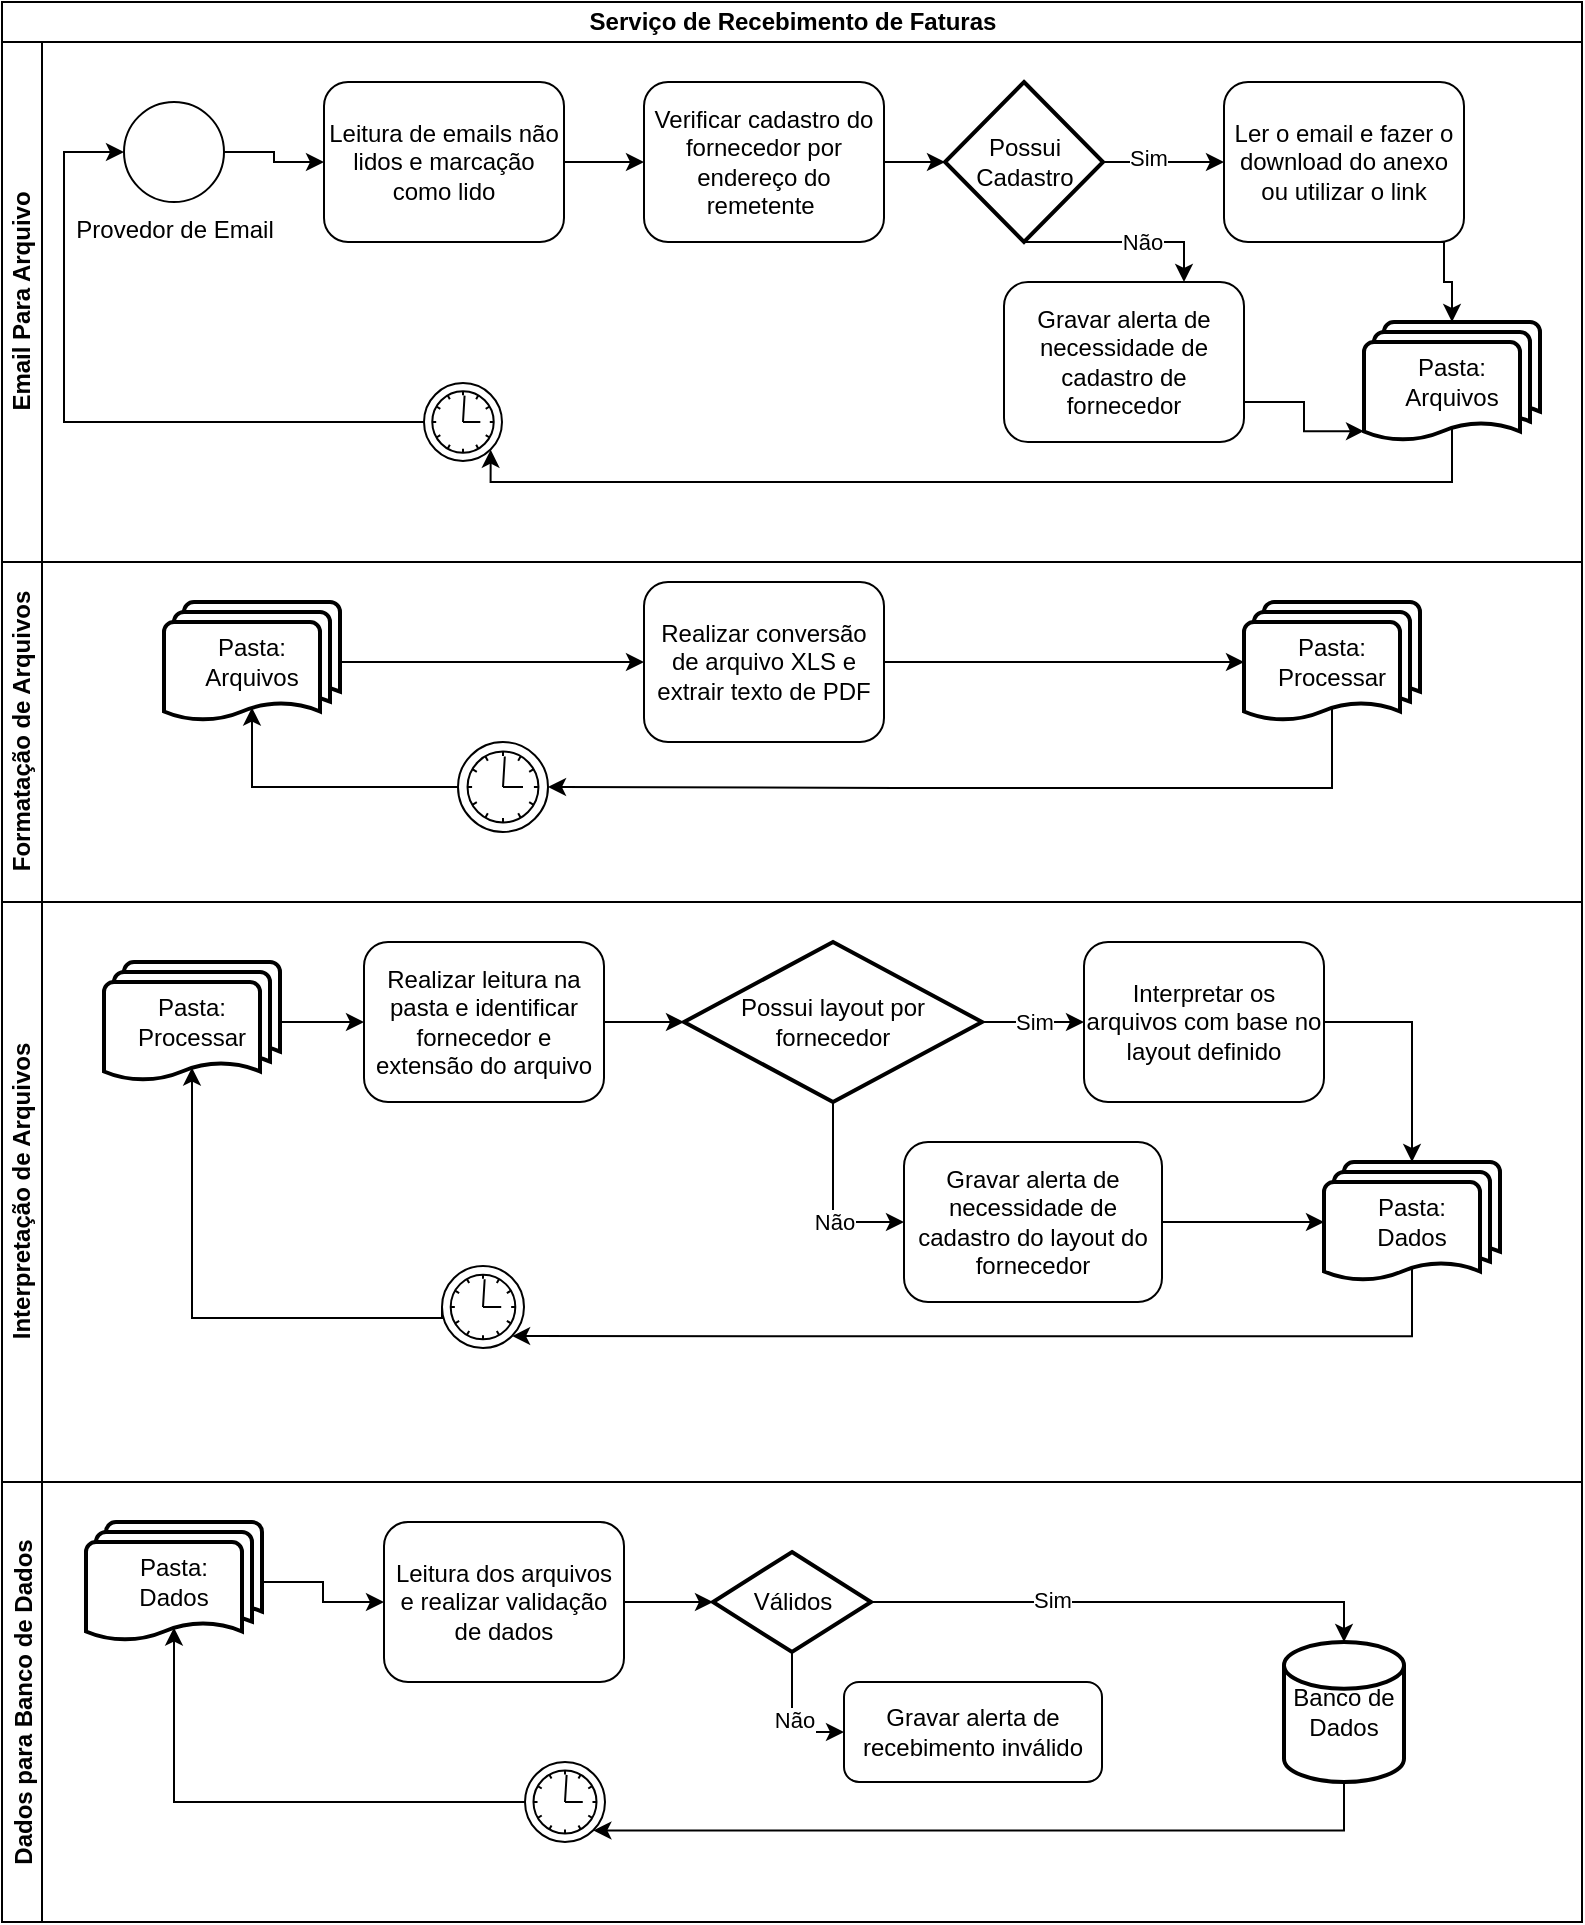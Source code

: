 <mxfile version="14.1.1" type="device"><diagram id="hYkXlL78cRr_2Zj-P2HV" name="Page-1"><mxGraphModel dx="1422" dy="737" grid="1" gridSize="10" guides="1" tooltips="1" connect="1" arrows="1" fold="1" page="1" pageScale="1" pageWidth="827" pageHeight="1169" math="0" shadow="0"><root><mxCell id="0"/><mxCell id="1" parent="0"/><mxCell id="gI2db2sS0Yq4tsDedDrH-5" value="Serviço de Recebimento de Faturas" style="swimlane;html=1;childLayout=stackLayout;resizeParent=1;resizeParentMax=0;horizontal=1;startSize=20;horizontalStack=0;" parent="1" vertex="1"><mxGeometry x="19" y="40" width="790" height="740" as="geometry"/></mxCell><object label="Email Para Arquivo" id="gI2db2sS0Yq4tsDedDrH-6"><mxCell style="swimlane;html=1;startSize=20;horizontal=0;" parent="gI2db2sS0Yq4tsDedDrH-5" vertex="1"><mxGeometry y="20" width="790" height="260" as="geometry"/></mxCell></object><mxCell id="gI2db2sS0Yq4tsDedDrH-22" style="edgeStyle=orthogonalEdgeStyle;rounded=0;orthogonalLoop=1;jettySize=auto;html=1;exitX=1;exitY=0.5;exitDx=0;exitDy=0;entryX=0;entryY=0.5;entryDx=0;entryDy=0;" parent="gI2db2sS0Yq4tsDedDrH-6" source="gI2db2sS0Yq4tsDedDrH-12" target="gI2db2sS0Yq4tsDedDrH-15" edge="1"><mxGeometry relative="1" as="geometry"/></mxCell><mxCell id="gI2db2sS0Yq4tsDedDrH-12" value="Leitura de emails não lidos e marcação como lido" style="html=1;whiteSpace=wrap;rounded=1;dropTarget=0;" parent="gI2db2sS0Yq4tsDedDrH-6" vertex="1"><mxGeometry x="161" y="20" width="120" height="80" as="geometry"/></mxCell><mxCell id="gI2db2sS0Yq4tsDedDrH-80" style="edgeStyle=orthogonalEdgeStyle;rounded=0;orthogonalLoop=1;jettySize=auto;html=1;exitX=1;exitY=0.5;exitDx=0;exitDy=0;entryX=0;entryY=0.5;entryDx=0;entryDy=0;" parent="gI2db2sS0Yq4tsDedDrH-6" source="gI2db2sS0Yq4tsDedDrH-14" target="gI2db2sS0Yq4tsDedDrH-12" edge="1"><mxGeometry relative="1" as="geometry"/></mxCell><mxCell id="gI2db2sS0Yq4tsDedDrH-14" value="Provedor de Email" style="shape=mxgraph.bpmn.shape;html=1;verticalLabelPosition=bottom;labelBackgroundColor=#ffffff;verticalAlign=top;align=center;perimeter=ellipsePerimeter;outlineConnect=0;outline=standard;symbol=general;" parent="gI2db2sS0Yq4tsDedDrH-6" vertex="1"><mxGeometry x="61" y="30" width="50" height="50" as="geometry"/></mxCell><mxCell id="gI2db2sS0Yq4tsDedDrH-23" style="edgeStyle=orthogonalEdgeStyle;rounded=0;orthogonalLoop=1;jettySize=auto;html=1;exitX=1;exitY=0.5;exitDx=0;exitDy=0;entryX=0;entryY=0.5;entryDx=0;entryDy=0;entryPerimeter=0;" parent="gI2db2sS0Yq4tsDedDrH-6" source="gI2db2sS0Yq4tsDedDrH-15" target="gI2db2sS0Yq4tsDedDrH-16" edge="1"><mxGeometry relative="1" as="geometry"/></mxCell><mxCell id="gI2db2sS0Yq4tsDedDrH-15" value="Verificar cadastro do fornecedor por endereço do remetente&amp;nbsp;" style="shape=ext;rounded=1;html=1;whiteSpace=wrap;" parent="gI2db2sS0Yq4tsDedDrH-6" vertex="1"><mxGeometry x="321" y="20" width="120" height="80" as="geometry"/></mxCell><mxCell id="gI2db2sS0Yq4tsDedDrH-24" style="edgeStyle=orthogonalEdgeStyle;rounded=0;orthogonalLoop=1;jettySize=auto;html=1;exitX=1;exitY=0.5;exitDx=0;exitDy=0;exitPerimeter=0;entryX=0;entryY=0.5;entryDx=0;entryDy=0;" parent="gI2db2sS0Yq4tsDedDrH-6" source="gI2db2sS0Yq4tsDedDrH-16" target="gI2db2sS0Yq4tsDedDrH-18" edge="1"><mxGeometry relative="1" as="geometry"/></mxCell><mxCell id="gI2db2sS0Yq4tsDedDrH-34" value="Sim" style="edgeLabel;html=1;align=center;verticalAlign=middle;resizable=0;points=[];" parent="gI2db2sS0Yq4tsDedDrH-24" vertex="1" connectable="0"><mxGeometry x="-0.259" y="2" relative="1" as="geometry"><mxPoint as="offset"/></mxGeometry></mxCell><mxCell id="gI2db2sS0Yq4tsDedDrH-85" style="edgeStyle=orthogonalEdgeStyle;rounded=0;orthogonalLoop=1;jettySize=auto;html=1;exitX=0.5;exitY=1;exitDx=0;exitDy=0;exitPerimeter=0;entryX=0.75;entryY=0;entryDx=0;entryDy=0;" parent="gI2db2sS0Yq4tsDedDrH-6" source="gI2db2sS0Yq4tsDedDrH-16" target="gI2db2sS0Yq4tsDedDrH-17" edge="1"><mxGeometry relative="1" as="geometry"><Array as="points"><mxPoint x="591" y="100"/></Array></mxGeometry></mxCell><mxCell id="gI2db2sS0Yq4tsDedDrH-86" value="Não" style="edgeLabel;html=1;align=center;verticalAlign=middle;resizable=0;points=[];" parent="gI2db2sS0Yq4tsDedDrH-85" vertex="1" connectable="0"><mxGeometry x="0.18" relative="1" as="geometry"><mxPoint as="offset"/></mxGeometry></mxCell><mxCell id="gI2db2sS0Yq4tsDedDrH-16" value="Possui Cadastro" style="strokeWidth=2;html=1;shape=mxgraph.flowchart.decision;whiteSpace=wrap;" parent="gI2db2sS0Yq4tsDedDrH-6" vertex="1"><mxGeometry x="471.5" y="20" width="79" height="80" as="geometry"/></mxCell><mxCell id="ADy_jQKteNwVRjTH2yq2-2" style="edgeStyle=orthogonalEdgeStyle;rounded=0;orthogonalLoop=1;jettySize=auto;html=1;exitX=1;exitY=0.75;exitDx=0;exitDy=0;entryX=0;entryY=0.91;entryDx=0;entryDy=0;entryPerimeter=0;" edge="1" parent="gI2db2sS0Yq4tsDedDrH-6" source="gI2db2sS0Yq4tsDedDrH-17" target="gI2db2sS0Yq4tsDedDrH-20"><mxGeometry relative="1" as="geometry"/></mxCell><mxCell id="gI2db2sS0Yq4tsDedDrH-17" value="Gravar alerta de necessidade de cadastro de fornecedor" style="shape=ext;rounded=1;html=1;whiteSpace=wrap;" parent="gI2db2sS0Yq4tsDedDrH-6" vertex="1"><mxGeometry x="501" y="120" width="120" height="80" as="geometry"/></mxCell><mxCell id="gI2db2sS0Yq4tsDedDrH-25" style="edgeStyle=orthogonalEdgeStyle;rounded=0;orthogonalLoop=1;jettySize=auto;html=1;exitX=0.75;exitY=1;exitDx=0;exitDy=0;entryX=0.5;entryY=0;entryDx=0;entryDy=0;entryPerimeter=0;" parent="gI2db2sS0Yq4tsDedDrH-6" source="gI2db2sS0Yq4tsDedDrH-18" target="gI2db2sS0Yq4tsDedDrH-20" edge="1"><mxGeometry relative="1" as="geometry"><Array as="points"><mxPoint x="721" y="100"/><mxPoint x="721" y="120"/><mxPoint x="725" y="120"/></Array></mxGeometry></mxCell><mxCell id="gI2db2sS0Yq4tsDedDrH-18" value="Ler o email e fazer o download do anexo ou utilizar o link" style="shape=ext;rounded=1;html=1;whiteSpace=wrap;" parent="gI2db2sS0Yq4tsDedDrH-6" vertex="1"><mxGeometry x="611" y="20" width="120" height="80" as="geometry"/></mxCell><mxCell id="gI2db2sS0Yq4tsDedDrH-83" style="edgeStyle=orthogonalEdgeStyle;rounded=0;orthogonalLoop=1;jettySize=auto;html=1;exitX=0.5;exitY=0.88;exitDx=0;exitDy=0;exitPerimeter=0;entryX=0.855;entryY=0.855;entryDx=0;entryDy=0;entryPerimeter=0;" parent="gI2db2sS0Yq4tsDedDrH-6" source="gI2db2sS0Yq4tsDedDrH-20" target="gI2db2sS0Yq4tsDedDrH-13" edge="1"><mxGeometry relative="1" as="geometry"><Array as="points"><mxPoint x="725" y="220"/><mxPoint x="244" y="220"/></Array></mxGeometry></mxCell><mxCell id="gI2db2sS0Yq4tsDedDrH-20" value="Pasta: &lt;br&gt;Arquivos" style="strokeWidth=2;html=1;shape=mxgraph.flowchart.multi-document;whiteSpace=wrap;" parent="gI2db2sS0Yq4tsDedDrH-6" vertex="1"><mxGeometry x="681" y="140" width="88" height="60" as="geometry"/></mxCell><mxCell id="gI2db2sS0Yq4tsDedDrH-79" style="edgeStyle=orthogonalEdgeStyle;rounded=0;orthogonalLoop=1;jettySize=auto;html=1;exitX=0;exitY=0.5;exitDx=0;exitDy=0;exitPerimeter=0;entryX=0;entryY=0.5;entryDx=0;entryDy=0;" parent="gI2db2sS0Yq4tsDedDrH-6" source="gI2db2sS0Yq4tsDedDrH-13" target="gI2db2sS0Yq4tsDedDrH-14" edge="1"><mxGeometry relative="1" as="geometry"><Array as="points"><mxPoint x="31" y="190"/><mxPoint x="31" y="55"/></Array></mxGeometry></mxCell><mxCell id="gI2db2sS0Yq4tsDedDrH-13" value="" style="shape=mxgraph.bpmn.timer_start;perimeter=ellipsePerimeter;html=1;verticalLabelPosition=bottom;verticalAlign=top;outlineConnect=0;" parent="gI2db2sS0Yq4tsDedDrH-6" vertex="1"><mxGeometry x="1" y="1" width="39" height="41" relative="1" as="geometry"><mxPoint x="-579" y="-90.5" as="offset"/></mxGeometry></mxCell><mxCell id="gI2db2sS0Yq4tsDedDrH-7" value="Formatação de Arquivos" style="swimlane;html=1;startSize=20;horizontal=0;" parent="gI2db2sS0Yq4tsDedDrH-5" vertex="1"><mxGeometry y="280" width="790" height="170" as="geometry"/></mxCell><mxCell id="gI2db2sS0Yq4tsDedDrH-27" value="Pasta:&lt;br&gt;Arquivos" style="strokeWidth=2;html=1;shape=mxgraph.flowchart.multi-document;whiteSpace=wrap;" parent="gI2db2sS0Yq4tsDedDrH-7" vertex="1"><mxGeometry x="81" y="20" width="88" height="60" as="geometry"/></mxCell><mxCell id="gI2db2sS0Yq4tsDedDrH-32" value="" style="edgeStyle=orthogonalEdgeStyle;rounded=0;orthogonalLoop=1;jettySize=auto;html=1;entryX=0;entryY=0.5;entryDx=0;entryDy=0;" parent="gI2db2sS0Yq4tsDedDrH-7" source="gI2db2sS0Yq4tsDedDrH-27" target="gI2db2sS0Yq4tsDedDrH-37" edge="1"><mxGeometry relative="1" as="geometry"><mxPoint x="181" y="50" as="targetPoint"/></mxGeometry></mxCell><mxCell id="gI2db2sS0Yq4tsDedDrH-40" style="edgeStyle=orthogonalEdgeStyle;rounded=0;orthogonalLoop=1;jettySize=auto;html=1;exitX=1;exitY=0.5;exitDx=0;exitDy=0;entryX=0;entryY=0.5;entryDx=0;entryDy=0;entryPerimeter=0;" parent="gI2db2sS0Yq4tsDedDrH-7" source="gI2db2sS0Yq4tsDedDrH-37" target="gI2db2sS0Yq4tsDedDrH-39" edge="1"><mxGeometry relative="1" as="geometry"/></mxCell><mxCell id="gI2db2sS0Yq4tsDedDrH-37" value="Realizar conversão de arquivo XLS e extrair texto de PDF" style="shape=ext;rounded=1;html=1;whiteSpace=wrap;" parent="gI2db2sS0Yq4tsDedDrH-7" vertex="1"><mxGeometry x="321" y="10" width="120" height="80" as="geometry"/></mxCell><mxCell id="gI2db2sS0Yq4tsDedDrH-81" style="edgeStyle=orthogonalEdgeStyle;rounded=0;orthogonalLoop=1;jettySize=auto;html=1;exitX=0.5;exitY=0.88;exitDx=0;exitDy=0;exitPerimeter=0;entryX=1;entryY=0.5;entryDx=0;entryDy=0;entryPerimeter=0;" parent="gI2db2sS0Yq4tsDedDrH-7" source="gI2db2sS0Yq4tsDedDrH-39" target="gI2db2sS0Yq4tsDedDrH-42" edge="1"><mxGeometry relative="1" as="geometry"><Array as="points"><mxPoint x="665" y="113"/><mxPoint x="447" y="113"/></Array></mxGeometry></mxCell><mxCell id="gI2db2sS0Yq4tsDedDrH-39" value="Pasta: Processar" style="strokeWidth=2;html=1;shape=mxgraph.flowchart.multi-document;whiteSpace=wrap;" parent="gI2db2sS0Yq4tsDedDrH-7" vertex="1"><mxGeometry x="621" y="20" width="88" height="60" as="geometry"/></mxCell><mxCell id="gI2db2sS0Yq4tsDedDrH-82" style="edgeStyle=orthogonalEdgeStyle;rounded=0;orthogonalLoop=1;jettySize=auto;html=1;exitX=0;exitY=0.5;exitDx=0;exitDy=0;exitPerimeter=0;entryX=0.5;entryY=0.88;entryDx=0;entryDy=0;entryPerimeter=0;" parent="gI2db2sS0Yq4tsDedDrH-7" source="gI2db2sS0Yq4tsDedDrH-42" target="gI2db2sS0Yq4tsDedDrH-27" edge="1"><mxGeometry relative="1" as="geometry"/></mxCell><mxCell id="gI2db2sS0Yq4tsDedDrH-42" value="" style="shape=mxgraph.bpmn.timer_start;perimeter=ellipsePerimeter;html=1;verticalLabelPosition=bottom;verticalAlign=top;outlineConnect=0;" parent="gI2db2sS0Yq4tsDedDrH-7" vertex="1"><mxGeometry x="221" y="90" width="59" height="45" as="geometry"/></mxCell><mxCell id="gI2db2sS0Yq4tsDedDrH-8" value="Interpretação de Arquivos" style="swimlane;html=1;startSize=20;horizontal=0;" parent="gI2db2sS0Yq4tsDedDrH-5" vertex="1"><mxGeometry y="450" width="790" height="290" as="geometry"/></mxCell><mxCell id="gI2db2sS0Yq4tsDedDrH-53" style="edgeStyle=orthogonalEdgeStyle;rounded=0;orthogonalLoop=1;jettySize=auto;html=1;exitX=1;exitY=0.5;exitDx=0;exitDy=0;exitPerimeter=0;entryX=0;entryY=0.5;entryDx=0;entryDy=0;" parent="gI2db2sS0Yq4tsDedDrH-8" source="gI2db2sS0Yq4tsDedDrH-47" target="gI2db2sS0Yq4tsDedDrH-48" edge="1"><mxGeometry relative="1" as="geometry"/></mxCell><mxCell id="gI2db2sS0Yq4tsDedDrH-47" value="Pasta:&lt;br&gt;Processar" style="strokeWidth=2;html=1;shape=mxgraph.flowchart.multi-document;whiteSpace=wrap;" parent="gI2db2sS0Yq4tsDedDrH-8" vertex="1"><mxGeometry x="51" y="30" width="88" height="60" as="geometry"/></mxCell><mxCell id="gI2db2sS0Yq4tsDedDrH-54" style="edgeStyle=orthogonalEdgeStyle;rounded=0;orthogonalLoop=1;jettySize=auto;html=1;exitX=1;exitY=0.5;exitDx=0;exitDy=0;" parent="gI2db2sS0Yq4tsDedDrH-8" source="gI2db2sS0Yq4tsDedDrH-48" target="gI2db2sS0Yq4tsDedDrH-49" edge="1"><mxGeometry relative="1" as="geometry"/></mxCell><mxCell id="gI2db2sS0Yq4tsDedDrH-48" value="Realizar leitura na pasta e identificar fornecedor e extensão do arquivo" style="shape=ext;rounded=1;html=1;whiteSpace=wrap;" parent="gI2db2sS0Yq4tsDedDrH-8" vertex="1"><mxGeometry x="181" y="20" width="120" height="80" as="geometry"/></mxCell><mxCell id="gI2db2sS0Yq4tsDedDrH-51" style="edgeStyle=orthogonalEdgeStyle;rounded=0;orthogonalLoop=1;jettySize=auto;html=1;exitX=0.5;exitY=1;exitDx=0;exitDy=0;exitPerimeter=0;entryX=0;entryY=0.5;entryDx=0;entryDy=0;" parent="gI2db2sS0Yq4tsDedDrH-8" source="gI2db2sS0Yq4tsDedDrH-49" target="gI2db2sS0Yq4tsDedDrH-50" edge="1"><mxGeometry relative="1" as="geometry"/></mxCell><mxCell id="gI2db2sS0Yq4tsDedDrH-52" value="Não" style="edgeLabel;html=1;align=center;verticalAlign=middle;resizable=0;points=[];" parent="gI2db2sS0Yq4tsDedDrH-51" vertex="1" connectable="0"><mxGeometry x="0.068" y="2" relative="1" as="geometry"><mxPoint x="-2" y="9" as="offset"/></mxGeometry></mxCell><mxCell id="gI2db2sS0Yq4tsDedDrH-57" value="Sim" style="edgeStyle=orthogonalEdgeStyle;rounded=0;orthogonalLoop=1;jettySize=auto;html=1;exitX=1;exitY=0.5;exitDx=0;exitDy=0;exitPerimeter=0;entryX=0;entryY=0.5;entryDx=0;entryDy=0;" parent="gI2db2sS0Yq4tsDedDrH-8" source="gI2db2sS0Yq4tsDedDrH-49" target="gI2db2sS0Yq4tsDedDrH-56" edge="1"><mxGeometry relative="1" as="geometry"/></mxCell><mxCell id="gI2db2sS0Yq4tsDedDrH-49" value="Possui layout por fornecedor" style="strokeWidth=2;html=1;shape=mxgraph.flowchart.decision;whiteSpace=wrap;" parent="gI2db2sS0Yq4tsDedDrH-8" vertex="1"><mxGeometry x="341" y="20" width="149" height="80" as="geometry"/></mxCell><mxCell id="ADy_jQKteNwVRjTH2yq2-1" style="edgeStyle=orthogonalEdgeStyle;rounded=0;orthogonalLoop=1;jettySize=auto;html=1;exitX=1;exitY=0.5;exitDx=0;exitDy=0;entryX=0;entryY=0.5;entryDx=0;entryDy=0;entryPerimeter=0;" edge="1" parent="gI2db2sS0Yq4tsDedDrH-8" source="gI2db2sS0Yq4tsDedDrH-50" target="gI2db2sS0Yq4tsDedDrH-55"><mxGeometry relative="1" as="geometry"/></mxCell><mxCell id="gI2db2sS0Yq4tsDedDrH-50" value="Gravar alerta de necessidade de cadastro do layout do fornecedor" style="shape=ext;rounded=1;html=1;whiteSpace=wrap;" parent="gI2db2sS0Yq4tsDedDrH-8" vertex="1"><mxGeometry x="451" y="120" width="129" height="80" as="geometry"/></mxCell><mxCell id="gI2db2sS0Yq4tsDedDrH-77" style="edgeStyle=orthogonalEdgeStyle;rounded=0;orthogonalLoop=1;jettySize=auto;html=1;exitX=0.5;exitY=0.88;exitDx=0;exitDy=0;exitPerimeter=0;entryX=0.855;entryY=0.855;entryDx=0;entryDy=0;entryPerimeter=0;" parent="gI2db2sS0Yq4tsDedDrH-8" source="gI2db2sS0Yq4tsDedDrH-55" target="gI2db2sS0Yq4tsDedDrH-59" edge="1"><mxGeometry relative="1" as="geometry"><Array as="points"><mxPoint x="705" y="217"/></Array></mxGeometry></mxCell><mxCell id="gI2db2sS0Yq4tsDedDrH-55" value="Pasta:&lt;br&gt;Dados" style="strokeWidth=2;html=1;shape=mxgraph.flowchart.multi-document;whiteSpace=wrap;" parent="gI2db2sS0Yq4tsDedDrH-8" vertex="1"><mxGeometry x="661" y="130" width="88" height="60" as="geometry"/></mxCell><mxCell id="gI2db2sS0Yq4tsDedDrH-58" style="edgeStyle=orthogonalEdgeStyle;rounded=0;orthogonalLoop=1;jettySize=auto;html=1;exitX=1;exitY=0.5;exitDx=0;exitDy=0;entryX=0.5;entryY=0;entryDx=0;entryDy=0;entryPerimeter=0;" parent="gI2db2sS0Yq4tsDedDrH-8" source="gI2db2sS0Yq4tsDedDrH-56" target="gI2db2sS0Yq4tsDedDrH-55" edge="1"><mxGeometry relative="1" as="geometry"/></mxCell><mxCell id="gI2db2sS0Yq4tsDedDrH-56" value="Interpretar os arquivos com base no layout definido" style="shape=ext;rounded=1;html=1;whiteSpace=wrap;" parent="gI2db2sS0Yq4tsDedDrH-8" vertex="1"><mxGeometry x="541" y="20" width="120" height="80" as="geometry"/></mxCell><mxCell id="gI2db2sS0Yq4tsDedDrH-61" style="edgeStyle=orthogonalEdgeStyle;rounded=0;orthogonalLoop=1;jettySize=auto;html=1;exitX=0;exitY=0.5;exitDx=0;exitDy=0;exitPerimeter=0;entryX=0.5;entryY=0.88;entryDx=0;entryDy=0;entryPerimeter=0;" parent="gI2db2sS0Yq4tsDedDrH-8" source="gI2db2sS0Yq4tsDedDrH-59" target="gI2db2sS0Yq4tsDedDrH-47" edge="1"><mxGeometry relative="1" as="geometry"><Array as="points"><mxPoint x="95" y="208"/></Array></mxGeometry></mxCell><mxCell id="gI2db2sS0Yq4tsDedDrH-59" value="" style="shape=mxgraph.bpmn.timer_start;perimeter=ellipsePerimeter;html=1;verticalLabelPosition=bottom;verticalAlign=top;outlineConnect=0;" parent="gI2db2sS0Yq4tsDedDrH-8" vertex="1"><mxGeometry x="220" y="180" width="41" height="45" as="geometry"/></mxCell><mxCell id="gI2db2sS0Yq4tsDedDrH-10" value="Dados para Banco de Dados" style="swimlane;startSize=20;horizontal=0;" parent="1" vertex="1"><mxGeometry x="19" y="780" width="790" height="220" as="geometry"/></mxCell><mxCell id="gI2db2sS0Yq4tsDedDrH-68" style="edgeStyle=orthogonalEdgeStyle;rounded=0;orthogonalLoop=1;jettySize=auto;html=1;exitX=1;exitY=0.5;exitDx=0;exitDy=0;exitPerimeter=0;entryX=0;entryY=0.5;entryDx=0;entryDy=0;" parent="gI2db2sS0Yq4tsDedDrH-10" source="gI2db2sS0Yq4tsDedDrH-63" target="gI2db2sS0Yq4tsDedDrH-64" edge="1"><mxGeometry relative="1" as="geometry"/></mxCell><mxCell id="gI2db2sS0Yq4tsDedDrH-63" value="Pasta:&lt;br&gt;Dados" style="strokeWidth=2;html=1;shape=mxgraph.flowchart.multi-document;whiteSpace=wrap;" parent="gI2db2sS0Yq4tsDedDrH-10" vertex="1"><mxGeometry x="42" y="20" width="88" height="60" as="geometry"/></mxCell><mxCell id="gI2db2sS0Yq4tsDedDrH-69" style="edgeStyle=orthogonalEdgeStyle;rounded=0;orthogonalLoop=1;jettySize=auto;html=1;exitX=1;exitY=0.5;exitDx=0;exitDy=0;entryX=0;entryY=0.5;entryDx=0;entryDy=0;entryPerimeter=0;" parent="gI2db2sS0Yq4tsDedDrH-10" source="gI2db2sS0Yq4tsDedDrH-64" target="gI2db2sS0Yq4tsDedDrH-65" edge="1"><mxGeometry relative="1" as="geometry"/></mxCell><mxCell id="gI2db2sS0Yq4tsDedDrH-64" value="Leitura dos arquivos e realizar validação de dados" style="shape=ext;rounded=1;html=1;whiteSpace=wrap;" parent="gI2db2sS0Yq4tsDedDrH-10" vertex="1"><mxGeometry x="191" y="20" width="120" height="80" as="geometry"/></mxCell><mxCell id="gI2db2sS0Yq4tsDedDrH-67" style="edgeStyle=orthogonalEdgeStyle;rounded=0;orthogonalLoop=1;jettySize=auto;html=1;exitX=0.5;exitY=1;exitDx=0;exitDy=0;exitPerimeter=0;entryX=0;entryY=0.5;entryDx=0;entryDy=0;" parent="gI2db2sS0Yq4tsDedDrH-10" source="gI2db2sS0Yq4tsDedDrH-65" target="gI2db2sS0Yq4tsDedDrH-66" edge="1"><mxGeometry relative="1" as="geometry"/></mxCell><mxCell id="gI2db2sS0Yq4tsDedDrH-70" value="Não" style="edgeLabel;html=1;align=center;verticalAlign=middle;resizable=0;points=[];" parent="gI2db2sS0Yq4tsDedDrH-67" vertex="1" connectable="0"><mxGeometry x="0.03" y="1" relative="1" as="geometry"><mxPoint as="offset"/></mxGeometry></mxCell><mxCell id="gI2db2sS0Yq4tsDedDrH-74" style="edgeStyle=orthogonalEdgeStyle;rounded=0;orthogonalLoop=1;jettySize=auto;html=1;exitX=1;exitY=0.5;exitDx=0;exitDy=0;exitPerimeter=0;entryX=0.5;entryY=0;entryDx=0;entryDy=0;entryPerimeter=0;" parent="gI2db2sS0Yq4tsDedDrH-10" source="gI2db2sS0Yq4tsDedDrH-65" target="gI2db2sS0Yq4tsDedDrH-73" edge="1"><mxGeometry relative="1" as="geometry"/></mxCell><mxCell id="gI2db2sS0Yq4tsDedDrH-84" value="Sim" style="edgeLabel;html=1;align=center;verticalAlign=middle;resizable=0;points=[];" parent="gI2db2sS0Yq4tsDedDrH-74" vertex="1" connectable="0"><mxGeometry x="-0.294" y="1" relative="1" as="geometry"><mxPoint as="offset"/></mxGeometry></mxCell><mxCell id="gI2db2sS0Yq4tsDedDrH-65" value="Válidos" style="strokeWidth=2;html=1;shape=mxgraph.flowchart.decision;whiteSpace=wrap;" parent="gI2db2sS0Yq4tsDedDrH-10" vertex="1"><mxGeometry x="355.5" y="35" width="79" height="50" as="geometry"/></mxCell><mxCell id="gI2db2sS0Yq4tsDedDrH-66" value="Gravar alerta de recebimento inválido" style="shape=ext;rounded=1;html=1;whiteSpace=wrap;" parent="gI2db2sS0Yq4tsDedDrH-10" vertex="1"><mxGeometry x="421" y="100" width="129" height="50" as="geometry"/></mxCell><mxCell id="gI2db2sS0Yq4tsDedDrH-72" style="edgeStyle=orthogonalEdgeStyle;rounded=0;orthogonalLoop=1;jettySize=auto;html=1;exitX=0;exitY=0.5;exitDx=0;exitDy=0;exitPerimeter=0;entryX=0.5;entryY=0.88;entryDx=0;entryDy=0;entryPerimeter=0;" parent="gI2db2sS0Yq4tsDedDrH-10" source="gI2db2sS0Yq4tsDedDrH-71" target="gI2db2sS0Yq4tsDedDrH-63" edge="1"><mxGeometry relative="1" as="geometry"><Array as="points"><mxPoint x="86" y="160"/></Array></mxGeometry></mxCell><mxCell id="gI2db2sS0Yq4tsDedDrH-71" value="" style="shape=mxgraph.bpmn.timer_start;perimeter=ellipsePerimeter;html=1;verticalLabelPosition=bottom;verticalAlign=top;outlineConnect=0;" parent="gI2db2sS0Yq4tsDedDrH-10" vertex="1"><mxGeometry x="261" y="140" width="41" height="40" as="geometry"/></mxCell><mxCell id="gI2db2sS0Yq4tsDedDrH-75" style="edgeStyle=orthogonalEdgeStyle;rounded=0;orthogonalLoop=1;jettySize=auto;html=1;exitX=0.5;exitY=1;exitDx=0;exitDy=0;exitPerimeter=0;entryX=0.855;entryY=0.855;entryDx=0;entryDy=0;entryPerimeter=0;" parent="gI2db2sS0Yq4tsDedDrH-10" source="gI2db2sS0Yq4tsDedDrH-73" target="gI2db2sS0Yq4tsDedDrH-71" edge="1"><mxGeometry relative="1" as="geometry"><Array as="points"><mxPoint x="671" y="174"/></Array></mxGeometry></mxCell><mxCell id="gI2db2sS0Yq4tsDedDrH-73" value="Banco de Dados" style="strokeWidth=2;html=1;shape=mxgraph.flowchart.database;whiteSpace=wrap;" parent="gI2db2sS0Yq4tsDedDrH-10" vertex="1"><mxGeometry x="641" y="80" width="60" height="70" as="geometry"/></mxCell></root></mxGraphModel></diagram></mxfile>